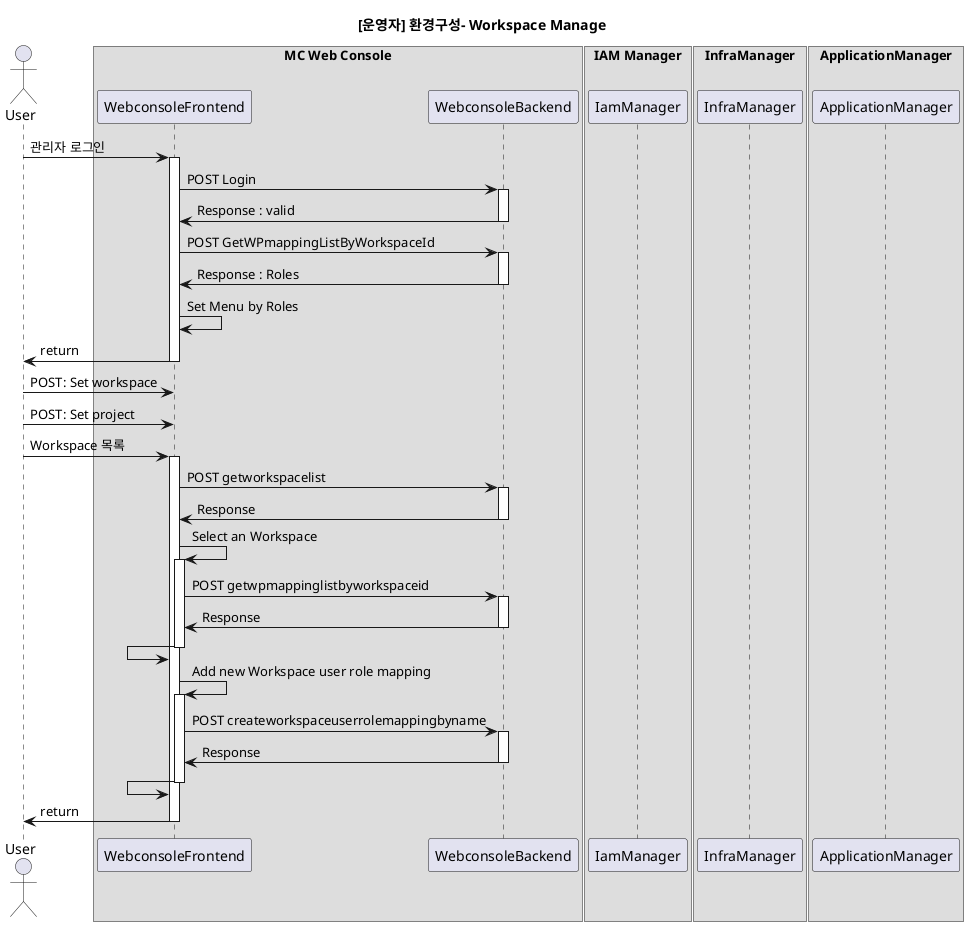 @startuml

title "[운영자] 환경구성- Workspace Manage"

actor User as EndUser

box "MC Web Console"
participant WebconsoleFrontend
participant WebconsoleBackend
end box

box "IAM Manager"
participant IamManager
end box

box "InfraManager"
participant InfraManager
end box

box "ApplicationManager"
participant ApplicationManager
end box

EndUser     -> WebconsoleFrontend ++: 관리자 로그인
    WebconsoleFrontend -> WebconsoleBackend ++: POST Login
    WebconsoleFrontend  <- WebconsoleBackend --: Response : valid
    WebconsoleFrontend -> WebconsoleBackend ++: POST GetWPmappingListByWorkspaceId
    WebconsoleFrontend  <- WebconsoleBackend --: Response : Roles
    WebconsoleFrontend -> WebconsoleFrontend : Set Menu by Roles
EndUser     <- WebconsoleFrontend --: return 

EndUser     -> WebconsoleFrontend : POST: Set workspace
EndUser     -> WebconsoleFrontend : POST: Set project

EndUser     -> WebconsoleFrontend ++: Workspace 목록
    WebconsoleFrontend -> WebconsoleBackend ++: POST getworkspacelist
    WebconsoleFrontend <- WebconsoleBackend --: Response
    WebconsoleFrontend -> WebconsoleFrontend ++: Select an Workspace
        WebconsoleFrontend -> WebconsoleBackend ++: POST getwpmappinglistbyworkspaceid
        WebconsoleFrontend <- WebconsoleBackend --: Response
    WebconsoleFrontend <- WebconsoleFrontend --: 

    WebconsoleFrontend -> WebconsoleFrontend ++: Add new Workspace user role mapping
        WebconsoleFrontend -> WebconsoleBackend ++: POST createworkspaceuserrolemappingbyname
        WebconsoleFrontend <- WebconsoleBackend --: Response
    WebconsoleFrontend <- WebconsoleFrontend --: 
EndUser     <- WebconsoleFrontend --: return 

@enduml
